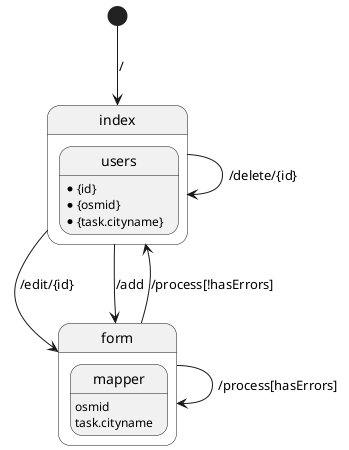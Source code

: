 @startuml

[*] --> index : /

state index {
	state users
	users : *{id}
	users : *{osmid}
	users : *{task.cityname}
}
state form {
	state mapper {
		mapper : osmid
		mapper : task.cityname
	}
}

index --> index : /delete/{id}
index --> form : /edit/{id}
index --> form : /add
form --> index : /process[!hasErrors]
form --> form : /process[hasErrors]

@enduml